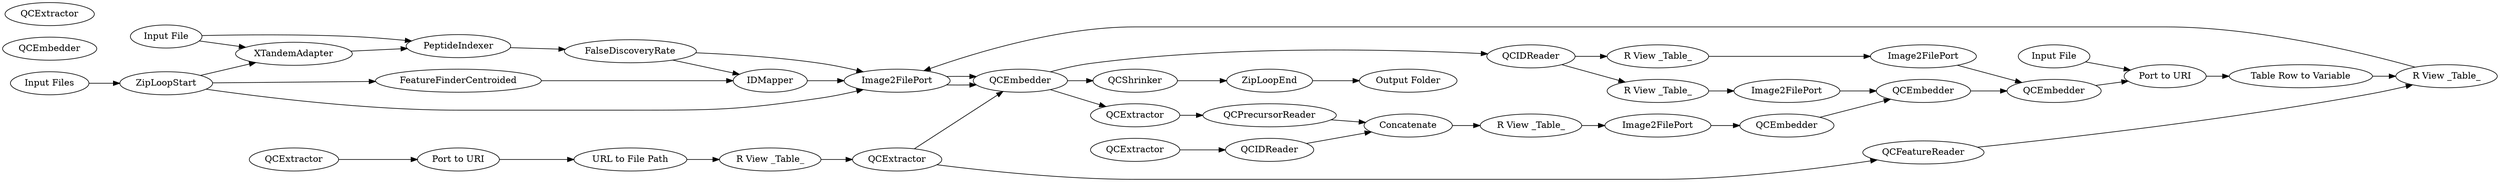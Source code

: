 digraph {
	1 [label="Input Files"]
	2 [label=ZipLoopStart]
	4 [label=ZipLoopEnd]
	5 [label="Output Folder"]
	6 [label="Input File"]
	75 [label=PeptideIndexer]
	76 [label=FalseDiscoveryRate]
	81 [label=XTandemAdapter]
	27 [label=QCCalculator]
	34 [label="Input File"]
	57 [label=Image2FilePort]
	59 [label="R View _Table_"]
	61 [label=QCEmbedder]
	62 [label=QCExtractor]
	63 [label="Port to URI"]
	65 [label="URL to File Path"]
	23 [label=QCFeatureReader]
	27 [label=Image2FilePort]
	35 [label="Port to URI"]
	36 [label="Table Row to Variable"]
	56 [label="R View _Table_"]
	57 [label=QCExtractor]
	58 [label=QCEmbedder]
	29 [label=Image2FilePort]
	38 [label=Concatenate]
	50 [label=QCIDReader]
	93 [label=QCPrecursorReader]
	97 [label="R View _Table_"]
	98 [label=QCExtractor]
	99 [label=QCExtractor]
	100 [label=QCEmbedder]
	31 [label=QCIDReader]
	33 [label=Image2FilePort]
	102 [label=Image2FilePort]
	104 [label="R View _Table_"]
	105 [label="R View _Table_"]
	106 [label=QCEmbedder]
	107 [label=QCEmbedder]
	108 [label=QCExtractor]
	111 [label=QCShrinker]
	130 [label=FeatureFinderCentroided]
	131 [label=IDMapper]
	6 -> 81
	6 -> 75
	75 -> 76
	81 -> 75
	57 -> 61
	59 -> 57
	62 -> 63
	63 -> 65
	65 -> 59
	23 -> 56
	27 -> 61
	35 -> 36
	36 -> 56
	56 -> 27
	57 -> 23
	29 -> 100
	38 -> 97
	50 -> 38
	93 -> 38
	97 -> 29
	98 -> 93
	99 -> 50
	31 -> 105
	31 -> 104
	33 -> 106
	102 -> 107
	104 -> 33
	105 -> 102
	106 -> 107
	61 -> 31
	1 -> 2
	2 -> 130
	2 -> 81
	2 -> 27
	4 -> 5
	76 -> 131
	76 -> 27
	27 -> 61
	34 -> 35
	61 -> 98
	61 -> 111
	100 -> 106
	107 -> 35
	111 -> 4
	130 -> 131
	131 -> 27
	rankdir=LR
}
